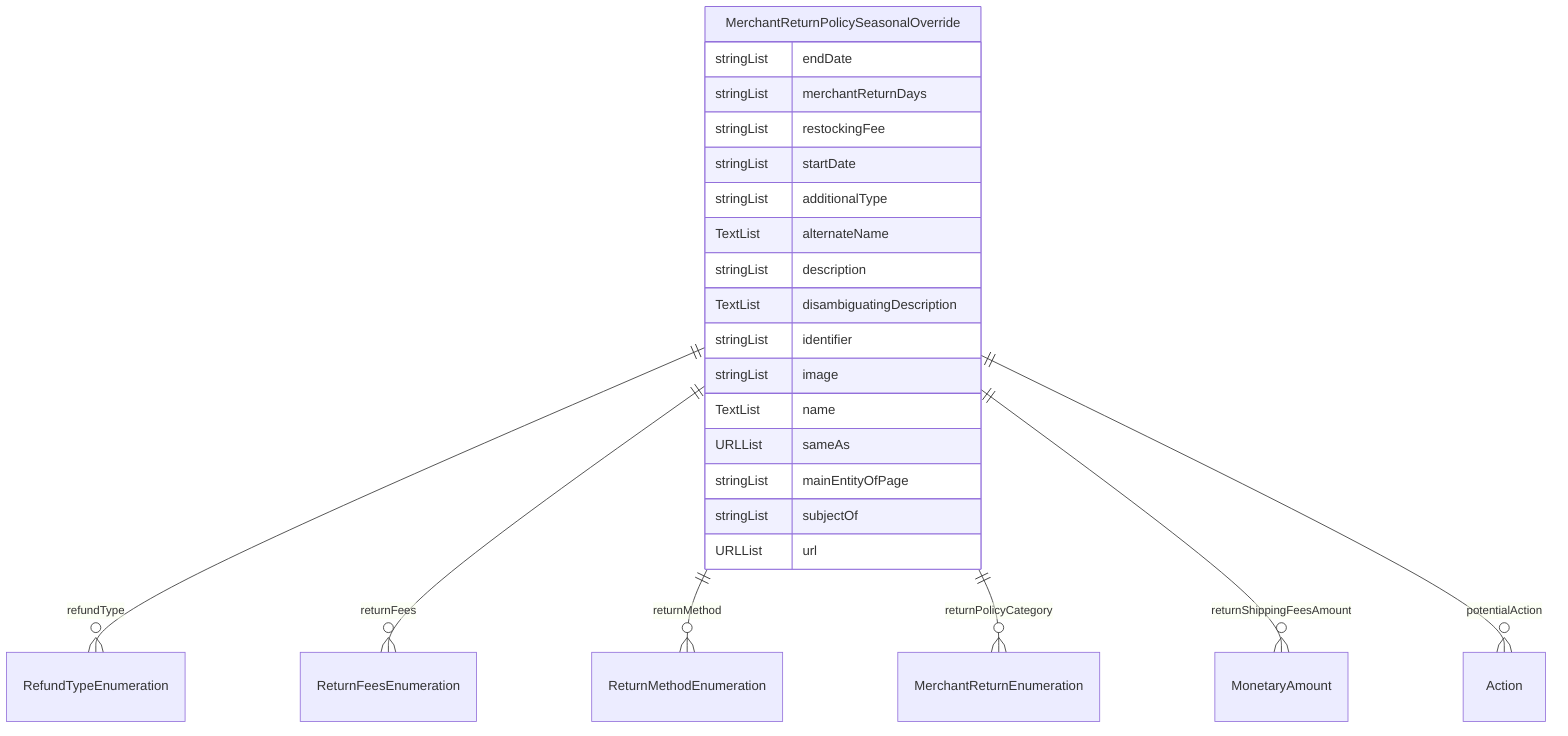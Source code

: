erDiagram
MerchantReturnPolicySeasonalOverride {
    stringList endDate  
    stringList merchantReturnDays  
    stringList restockingFee  
    stringList startDate  
    stringList additionalType  
    TextList alternateName  
    stringList description  
    TextList disambiguatingDescription  
    stringList identifier  
    stringList image  
    TextList name  
    URLList sameAs  
    stringList mainEntityOfPage  
    stringList subjectOf  
    URLList url  
}

MerchantReturnPolicySeasonalOverride ||--}o RefundTypeEnumeration : "refundType"
MerchantReturnPolicySeasonalOverride ||--}o ReturnFeesEnumeration : "returnFees"
MerchantReturnPolicySeasonalOverride ||--}o ReturnMethodEnumeration : "returnMethod"
MerchantReturnPolicySeasonalOverride ||--}o MerchantReturnEnumeration : "returnPolicyCategory"
MerchantReturnPolicySeasonalOverride ||--}o MonetaryAmount : "returnShippingFeesAmount"
MerchantReturnPolicySeasonalOverride ||--}o Action : "potentialAction"
